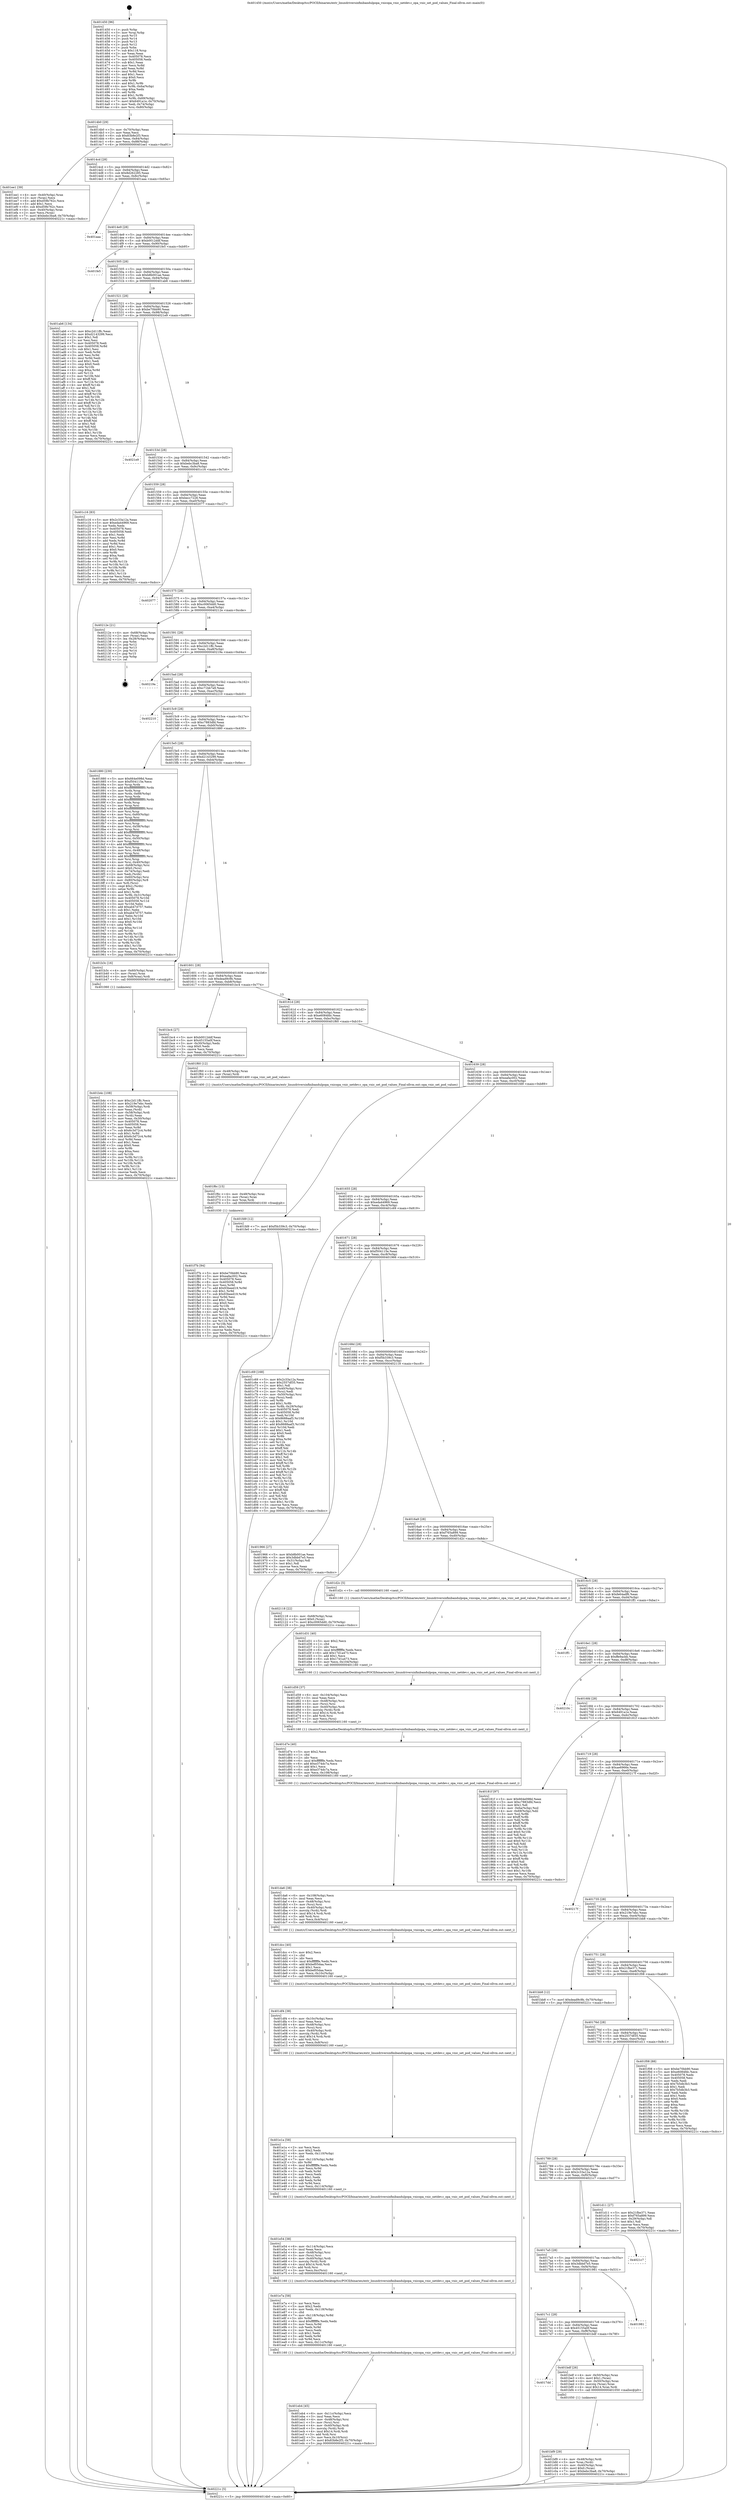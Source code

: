 digraph "0x401450" {
  label = "0x401450 (/mnt/c/Users/mathe/Desktop/tcc/POCII/binaries/extr_linuxdriversinfinibandulpopa_vnicopa_vnic_netdev.c_opa_vnic_set_pod_values_Final-ollvm.out::main(0))"
  labelloc = "t"
  node[shape=record]

  Entry [label="",width=0.3,height=0.3,shape=circle,fillcolor=black,style=filled]
  "0x4014b0" [label="{
     0x4014b0 [29]\l
     | [instrs]\l
     &nbsp;&nbsp;0x4014b0 \<+3\>: mov -0x70(%rbp),%eax\l
     &nbsp;&nbsp;0x4014b3 \<+2\>: mov %eax,%ecx\l
     &nbsp;&nbsp;0x4014b5 \<+6\>: sub $0x83b8e2f3,%ecx\l
     &nbsp;&nbsp;0x4014bb \<+6\>: mov %eax,-0x84(%rbp)\l
     &nbsp;&nbsp;0x4014c1 \<+6\>: mov %ecx,-0x88(%rbp)\l
     &nbsp;&nbsp;0x4014c7 \<+6\>: je 0000000000401ee1 \<main+0xa91\>\l
  }"]
  "0x401ee1" [label="{
     0x401ee1 [39]\l
     | [instrs]\l
     &nbsp;&nbsp;0x401ee1 \<+4\>: mov -0x40(%rbp),%rax\l
     &nbsp;&nbsp;0x401ee5 \<+2\>: mov (%rax),%ecx\l
     &nbsp;&nbsp;0x401ee7 \<+6\>: add $0xd59b762c,%ecx\l
     &nbsp;&nbsp;0x401eed \<+3\>: add $0x1,%ecx\l
     &nbsp;&nbsp;0x401ef0 \<+6\>: sub $0xd59b762c,%ecx\l
     &nbsp;&nbsp;0x401ef6 \<+4\>: mov -0x40(%rbp),%rax\l
     &nbsp;&nbsp;0x401efa \<+2\>: mov %ecx,(%rax)\l
     &nbsp;&nbsp;0x401efc \<+7\>: movl $0xbebc3ba8,-0x70(%rbp)\l
     &nbsp;&nbsp;0x401f03 \<+5\>: jmp 000000000040221c \<main+0xdcc\>\l
  }"]
  "0x4014cd" [label="{
     0x4014cd [28]\l
     | [instrs]\l
     &nbsp;&nbsp;0x4014cd \<+5\>: jmp 00000000004014d2 \<main+0x82\>\l
     &nbsp;&nbsp;0x4014d2 \<+6\>: mov -0x84(%rbp),%eax\l
     &nbsp;&nbsp;0x4014d8 \<+5\>: sub $0x8d262285,%eax\l
     &nbsp;&nbsp;0x4014dd \<+6\>: mov %eax,-0x8c(%rbp)\l
     &nbsp;&nbsp;0x4014e3 \<+6\>: je 0000000000401aaa \<main+0x65a\>\l
  }"]
  Exit [label="",width=0.3,height=0.3,shape=circle,fillcolor=black,style=filled,peripheries=2]
  "0x401aaa" [label="{
     0x401aaa\l
  }", style=dashed]
  "0x4014e9" [label="{
     0x4014e9 [28]\l
     | [instrs]\l
     &nbsp;&nbsp;0x4014e9 \<+5\>: jmp 00000000004014ee \<main+0x9e\>\l
     &nbsp;&nbsp;0x4014ee \<+6\>: mov -0x84(%rbp),%eax\l
     &nbsp;&nbsp;0x4014f4 \<+5\>: sub $0xb0012ddf,%eax\l
     &nbsp;&nbsp;0x4014f9 \<+6\>: mov %eax,-0x90(%rbp)\l
     &nbsp;&nbsp;0x4014ff \<+6\>: je 0000000000401fe5 \<main+0xb95\>\l
  }"]
  "0x401f7b" [label="{
     0x401f7b [94]\l
     | [instrs]\l
     &nbsp;&nbsp;0x401f7b \<+5\>: mov $0xbe70bb90,%ecx\l
     &nbsp;&nbsp;0x401f80 \<+5\>: mov $0xeafac002,%edx\l
     &nbsp;&nbsp;0x401f85 \<+7\>: mov 0x405078,%esi\l
     &nbsp;&nbsp;0x401f8c \<+8\>: mov 0x405058,%r8d\l
     &nbsp;&nbsp;0x401f94 \<+3\>: mov %esi,%r9d\l
     &nbsp;&nbsp;0x401f97 \<+7\>: add $0x93beed19,%r9d\l
     &nbsp;&nbsp;0x401f9e \<+4\>: sub $0x1,%r9d\l
     &nbsp;&nbsp;0x401fa2 \<+7\>: sub $0x93beed19,%r9d\l
     &nbsp;&nbsp;0x401fa9 \<+4\>: imul %r9d,%esi\l
     &nbsp;&nbsp;0x401fad \<+3\>: and $0x1,%esi\l
     &nbsp;&nbsp;0x401fb0 \<+3\>: cmp $0x0,%esi\l
     &nbsp;&nbsp;0x401fb3 \<+4\>: sete %r10b\l
     &nbsp;&nbsp;0x401fb7 \<+4\>: cmp $0xa,%r8d\l
     &nbsp;&nbsp;0x401fbb \<+4\>: setl %r11b\l
     &nbsp;&nbsp;0x401fbf \<+3\>: mov %r10b,%bl\l
     &nbsp;&nbsp;0x401fc2 \<+3\>: and %r11b,%bl\l
     &nbsp;&nbsp;0x401fc5 \<+3\>: xor %r11b,%r10b\l
     &nbsp;&nbsp;0x401fc8 \<+3\>: or %r10b,%bl\l
     &nbsp;&nbsp;0x401fcb \<+3\>: test $0x1,%bl\l
     &nbsp;&nbsp;0x401fce \<+3\>: cmovne %edx,%ecx\l
     &nbsp;&nbsp;0x401fd1 \<+3\>: mov %ecx,-0x70(%rbp)\l
     &nbsp;&nbsp;0x401fd4 \<+5\>: jmp 000000000040221c \<main+0xdcc\>\l
  }"]
  "0x401fe5" [label="{
     0x401fe5\l
  }", style=dashed]
  "0x401505" [label="{
     0x401505 [28]\l
     | [instrs]\l
     &nbsp;&nbsp;0x401505 \<+5\>: jmp 000000000040150a \<main+0xba\>\l
     &nbsp;&nbsp;0x40150a \<+6\>: mov -0x84(%rbp),%eax\l
     &nbsp;&nbsp;0x401510 \<+5\>: sub $0xb8b001ae,%eax\l
     &nbsp;&nbsp;0x401515 \<+6\>: mov %eax,-0x94(%rbp)\l
     &nbsp;&nbsp;0x40151b \<+6\>: je 0000000000401ab6 \<main+0x666\>\l
  }"]
  "0x401f6c" [label="{
     0x401f6c [15]\l
     | [instrs]\l
     &nbsp;&nbsp;0x401f6c \<+4\>: mov -0x48(%rbp),%rax\l
     &nbsp;&nbsp;0x401f70 \<+3\>: mov (%rax),%rax\l
     &nbsp;&nbsp;0x401f73 \<+3\>: mov %rax,%rdi\l
     &nbsp;&nbsp;0x401f76 \<+5\>: call 0000000000401030 \<free@plt\>\l
     | [calls]\l
     &nbsp;&nbsp;0x401030 \{1\} (unknown)\l
  }"]
  "0x401ab6" [label="{
     0x401ab6 [134]\l
     | [instrs]\l
     &nbsp;&nbsp;0x401ab6 \<+5\>: mov $0xc2d11ffc,%eax\l
     &nbsp;&nbsp;0x401abb \<+5\>: mov $0xd2143299,%ecx\l
     &nbsp;&nbsp;0x401ac0 \<+2\>: mov $0x1,%dl\l
     &nbsp;&nbsp;0x401ac2 \<+2\>: xor %esi,%esi\l
     &nbsp;&nbsp;0x401ac4 \<+7\>: mov 0x405078,%edi\l
     &nbsp;&nbsp;0x401acb \<+8\>: mov 0x405058,%r8d\l
     &nbsp;&nbsp;0x401ad3 \<+3\>: sub $0x1,%esi\l
     &nbsp;&nbsp;0x401ad6 \<+3\>: mov %edi,%r9d\l
     &nbsp;&nbsp;0x401ad9 \<+3\>: add %esi,%r9d\l
     &nbsp;&nbsp;0x401adc \<+4\>: imul %r9d,%edi\l
     &nbsp;&nbsp;0x401ae0 \<+3\>: and $0x1,%edi\l
     &nbsp;&nbsp;0x401ae3 \<+3\>: cmp $0x0,%edi\l
     &nbsp;&nbsp;0x401ae6 \<+4\>: sete %r10b\l
     &nbsp;&nbsp;0x401aea \<+4\>: cmp $0xa,%r8d\l
     &nbsp;&nbsp;0x401aee \<+4\>: setl %r11b\l
     &nbsp;&nbsp;0x401af2 \<+3\>: mov %r10b,%bl\l
     &nbsp;&nbsp;0x401af5 \<+3\>: xor $0xff,%bl\l
     &nbsp;&nbsp;0x401af8 \<+3\>: mov %r11b,%r14b\l
     &nbsp;&nbsp;0x401afb \<+4\>: xor $0xff,%r14b\l
     &nbsp;&nbsp;0x401aff \<+3\>: xor $0x1,%dl\l
     &nbsp;&nbsp;0x401b02 \<+3\>: mov %bl,%r15b\l
     &nbsp;&nbsp;0x401b05 \<+4\>: and $0xff,%r15b\l
     &nbsp;&nbsp;0x401b09 \<+3\>: and %dl,%r10b\l
     &nbsp;&nbsp;0x401b0c \<+3\>: mov %r14b,%r12b\l
     &nbsp;&nbsp;0x401b0f \<+4\>: and $0xff,%r12b\l
     &nbsp;&nbsp;0x401b13 \<+3\>: and %dl,%r11b\l
     &nbsp;&nbsp;0x401b16 \<+3\>: or %r10b,%r15b\l
     &nbsp;&nbsp;0x401b19 \<+3\>: or %r11b,%r12b\l
     &nbsp;&nbsp;0x401b1c \<+3\>: xor %r12b,%r15b\l
     &nbsp;&nbsp;0x401b1f \<+3\>: or %r14b,%bl\l
     &nbsp;&nbsp;0x401b22 \<+3\>: xor $0xff,%bl\l
     &nbsp;&nbsp;0x401b25 \<+3\>: or $0x1,%dl\l
     &nbsp;&nbsp;0x401b28 \<+2\>: and %dl,%bl\l
     &nbsp;&nbsp;0x401b2a \<+3\>: or %bl,%r15b\l
     &nbsp;&nbsp;0x401b2d \<+4\>: test $0x1,%r15b\l
     &nbsp;&nbsp;0x401b31 \<+3\>: cmovne %ecx,%eax\l
     &nbsp;&nbsp;0x401b34 \<+3\>: mov %eax,-0x70(%rbp)\l
     &nbsp;&nbsp;0x401b37 \<+5\>: jmp 000000000040221c \<main+0xdcc\>\l
  }"]
  "0x401521" [label="{
     0x401521 [28]\l
     | [instrs]\l
     &nbsp;&nbsp;0x401521 \<+5\>: jmp 0000000000401526 \<main+0xd6\>\l
     &nbsp;&nbsp;0x401526 \<+6\>: mov -0x84(%rbp),%eax\l
     &nbsp;&nbsp;0x40152c \<+5\>: sub $0xbe70bb90,%eax\l
     &nbsp;&nbsp;0x401531 \<+6\>: mov %eax,-0x98(%rbp)\l
     &nbsp;&nbsp;0x401537 \<+6\>: je 00000000004021e9 \<main+0xd99\>\l
  }"]
  "0x401eb4" [label="{
     0x401eb4 [45]\l
     | [instrs]\l
     &nbsp;&nbsp;0x401eb4 \<+6\>: mov -0x11c(%rbp),%ecx\l
     &nbsp;&nbsp;0x401eba \<+3\>: imul %eax,%ecx\l
     &nbsp;&nbsp;0x401ebd \<+4\>: mov -0x48(%rbp),%rsi\l
     &nbsp;&nbsp;0x401ec1 \<+3\>: mov (%rsi),%rsi\l
     &nbsp;&nbsp;0x401ec4 \<+4\>: mov -0x40(%rbp),%rdi\l
     &nbsp;&nbsp;0x401ec8 \<+3\>: movslq (%rdi),%rdi\l
     &nbsp;&nbsp;0x401ecb \<+4\>: imul $0x14,%rdi,%rdi\l
     &nbsp;&nbsp;0x401ecf \<+3\>: add %rdi,%rsi\l
     &nbsp;&nbsp;0x401ed2 \<+3\>: mov %ecx,0x10(%rsi)\l
     &nbsp;&nbsp;0x401ed5 \<+7\>: movl $0x83b8e2f3,-0x70(%rbp)\l
     &nbsp;&nbsp;0x401edc \<+5\>: jmp 000000000040221c \<main+0xdcc\>\l
  }"]
  "0x4021e9" [label="{
     0x4021e9\l
  }", style=dashed]
  "0x40153d" [label="{
     0x40153d [28]\l
     | [instrs]\l
     &nbsp;&nbsp;0x40153d \<+5\>: jmp 0000000000401542 \<main+0xf2\>\l
     &nbsp;&nbsp;0x401542 \<+6\>: mov -0x84(%rbp),%eax\l
     &nbsp;&nbsp;0x401548 \<+5\>: sub $0xbebc3ba8,%eax\l
     &nbsp;&nbsp;0x40154d \<+6\>: mov %eax,-0x9c(%rbp)\l
     &nbsp;&nbsp;0x401553 \<+6\>: je 0000000000401c16 \<main+0x7c6\>\l
  }"]
  "0x401e7a" [label="{
     0x401e7a [58]\l
     | [instrs]\l
     &nbsp;&nbsp;0x401e7a \<+2\>: xor %ecx,%ecx\l
     &nbsp;&nbsp;0x401e7c \<+5\>: mov $0x2,%edx\l
     &nbsp;&nbsp;0x401e81 \<+6\>: mov %edx,-0x118(%rbp)\l
     &nbsp;&nbsp;0x401e87 \<+1\>: cltd\l
     &nbsp;&nbsp;0x401e88 \<+7\>: mov -0x118(%rbp),%r8d\l
     &nbsp;&nbsp;0x401e8f \<+3\>: idiv %r8d\l
     &nbsp;&nbsp;0x401e92 \<+6\>: imul $0xfffffffe,%edx,%edx\l
     &nbsp;&nbsp;0x401e98 \<+3\>: mov %ecx,%r9d\l
     &nbsp;&nbsp;0x401e9b \<+3\>: sub %edx,%r9d\l
     &nbsp;&nbsp;0x401e9e \<+2\>: mov %ecx,%edx\l
     &nbsp;&nbsp;0x401ea0 \<+3\>: sub $0x1,%edx\l
     &nbsp;&nbsp;0x401ea3 \<+3\>: add %edx,%r9d\l
     &nbsp;&nbsp;0x401ea6 \<+3\>: sub %r9d,%ecx\l
     &nbsp;&nbsp;0x401ea9 \<+6\>: mov %ecx,-0x11c(%rbp)\l
     &nbsp;&nbsp;0x401eaf \<+5\>: call 0000000000401160 \<next_i\>\l
     | [calls]\l
     &nbsp;&nbsp;0x401160 \{1\} (/mnt/c/Users/mathe/Desktop/tcc/POCII/binaries/extr_linuxdriversinfinibandulpopa_vnicopa_vnic_netdev.c_opa_vnic_set_pod_values_Final-ollvm.out::next_i)\l
  }"]
  "0x401c16" [label="{
     0x401c16 [83]\l
     | [instrs]\l
     &nbsp;&nbsp;0x401c16 \<+5\>: mov $0x2c33a12a,%eax\l
     &nbsp;&nbsp;0x401c1b \<+5\>: mov $0xeda44969,%ecx\l
     &nbsp;&nbsp;0x401c20 \<+2\>: xor %edx,%edx\l
     &nbsp;&nbsp;0x401c22 \<+7\>: mov 0x405078,%esi\l
     &nbsp;&nbsp;0x401c29 \<+7\>: mov 0x405058,%edi\l
     &nbsp;&nbsp;0x401c30 \<+3\>: sub $0x1,%edx\l
     &nbsp;&nbsp;0x401c33 \<+3\>: mov %esi,%r8d\l
     &nbsp;&nbsp;0x401c36 \<+3\>: add %edx,%r8d\l
     &nbsp;&nbsp;0x401c39 \<+4\>: imul %r8d,%esi\l
     &nbsp;&nbsp;0x401c3d \<+3\>: and $0x1,%esi\l
     &nbsp;&nbsp;0x401c40 \<+3\>: cmp $0x0,%esi\l
     &nbsp;&nbsp;0x401c43 \<+4\>: sete %r9b\l
     &nbsp;&nbsp;0x401c47 \<+3\>: cmp $0xa,%edi\l
     &nbsp;&nbsp;0x401c4a \<+4\>: setl %r10b\l
     &nbsp;&nbsp;0x401c4e \<+3\>: mov %r9b,%r11b\l
     &nbsp;&nbsp;0x401c51 \<+3\>: and %r10b,%r11b\l
     &nbsp;&nbsp;0x401c54 \<+3\>: xor %r10b,%r9b\l
     &nbsp;&nbsp;0x401c57 \<+3\>: or %r9b,%r11b\l
     &nbsp;&nbsp;0x401c5a \<+4\>: test $0x1,%r11b\l
     &nbsp;&nbsp;0x401c5e \<+3\>: cmovne %ecx,%eax\l
     &nbsp;&nbsp;0x401c61 \<+3\>: mov %eax,-0x70(%rbp)\l
     &nbsp;&nbsp;0x401c64 \<+5\>: jmp 000000000040221c \<main+0xdcc\>\l
  }"]
  "0x401559" [label="{
     0x401559 [28]\l
     | [instrs]\l
     &nbsp;&nbsp;0x401559 \<+5\>: jmp 000000000040155e \<main+0x10e\>\l
     &nbsp;&nbsp;0x40155e \<+6\>: mov -0x84(%rbp),%eax\l
     &nbsp;&nbsp;0x401564 \<+5\>: sub $0xbecc7228,%eax\l
     &nbsp;&nbsp;0x401569 \<+6\>: mov %eax,-0xa0(%rbp)\l
     &nbsp;&nbsp;0x40156f \<+6\>: je 0000000000402077 \<main+0xc27\>\l
  }"]
  "0x401e54" [label="{
     0x401e54 [38]\l
     | [instrs]\l
     &nbsp;&nbsp;0x401e54 \<+6\>: mov -0x114(%rbp),%ecx\l
     &nbsp;&nbsp;0x401e5a \<+3\>: imul %eax,%ecx\l
     &nbsp;&nbsp;0x401e5d \<+4\>: mov -0x48(%rbp),%rsi\l
     &nbsp;&nbsp;0x401e61 \<+3\>: mov (%rsi),%rsi\l
     &nbsp;&nbsp;0x401e64 \<+4\>: mov -0x40(%rbp),%rdi\l
     &nbsp;&nbsp;0x401e68 \<+3\>: movslq (%rdi),%rdi\l
     &nbsp;&nbsp;0x401e6b \<+4\>: imul $0x14,%rdi,%rdi\l
     &nbsp;&nbsp;0x401e6f \<+3\>: add %rdi,%rsi\l
     &nbsp;&nbsp;0x401e72 \<+3\>: mov %ecx,0xc(%rsi)\l
     &nbsp;&nbsp;0x401e75 \<+5\>: call 0000000000401160 \<next_i\>\l
     | [calls]\l
     &nbsp;&nbsp;0x401160 \{1\} (/mnt/c/Users/mathe/Desktop/tcc/POCII/binaries/extr_linuxdriversinfinibandulpopa_vnicopa_vnic_netdev.c_opa_vnic_set_pod_values_Final-ollvm.out::next_i)\l
  }"]
  "0x402077" [label="{
     0x402077\l
  }", style=dashed]
  "0x401575" [label="{
     0x401575 [28]\l
     | [instrs]\l
     &nbsp;&nbsp;0x401575 \<+5\>: jmp 000000000040157a \<main+0x12a\>\l
     &nbsp;&nbsp;0x40157a \<+6\>: mov -0x84(%rbp),%eax\l
     &nbsp;&nbsp;0x401580 \<+5\>: sub $0xc0065dd0,%eax\l
     &nbsp;&nbsp;0x401585 \<+6\>: mov %eax,-0xa4(%rbp)\l
     &nbsp;&nbsp;0x40158b \<+6\>: je 000000000040212e \<main+0xcde\>\l
  }"]
  "0x401e1a" [label="{
     0x401e1a [58]\l
     | [instrs]\l
     &nbsp;&nbsp;0x401e1a \<+2\>: xor %ecx,%ecx\l
     &nbsp;&nbsp;0x401e1c \<+5\>: mov $0x2,%edx\l
     &nbsp;&nbsp;0x401e21 \<+6\>: mov %edx,-0x110(%rbp)\l
     &nbsp;&nbsp;0x401e27 \<+1\>: cltd\l
     &nbsp;&nbsp;0x401e28 \<+7\>: mov -0x110(%rbp),%r8d\l
     &nbsp;&nbsp;0x401e2f \<+3\>: idiv %r8d\l
     &nbsp;&nbsp;0x401e32 \<+6\>: imul $0xfffffffe,%edx,%edx\l
     &nbsp;&nbsp;0x401e38 \<+3\>: mov %ecx,%r9d\l
     &nbsp;&nbsp;0x401e3b \<+3\>: sub %edx,%r9d\l
     &nbsp;&nbsp;0x401e3e \<+2\>: mov %ecx,%edx\l
     &nbsp;&nbsp;0x401e40 \<+3\>: sub $0x1,%edx\l
     &nbsp;&nbsp;0x401e43 \<+3\>: add %edx,%r9d\l
     &nbsp;&nbsp;0x401e46 \<+3\>: sub %r9d,%ecx\l
     &nbsp;&nbsp;0x401e49 \<+6\>: mov %ecx,-0x114(%rbp)\l
     &nbsp;&nbsp;0x401e4f \<+5\>: call 0000000000401160 \<next_i\>\l
     | [calls]\l
     &nbsp;&nbsp;0x401160 \{1\} (/mnt/c/Users/mathe/Desktop/tcc/POCII/binaries/extr_linuxdriversinfinibandulpopa_vnicopa_vnic_netdev.c_opa_vnic_set_pod_values_Final-ollvm.out::next_i)\l
  }"]
  "0x40212e" [label="{
     0x40212e [21]\l
     | [instrs]\l
     &nbsp;&nbsp;0x40212e \<+4\>: mov -0x68(%rbp),%rax\l
     &nbsp;&nbsp;0x402132 \<+2\>: mov (%rax),%eax\l
     &nbsp;&nbsp;0x402134 \<+4\>: lea -0x28(%rbp),%rsp\l
     &nbsp;&nbsp;0x402138 \<+1\>: pop %rbx\l
     &nbsp;&nbsp;0x402139 \<+2\>: pop %r12\l
     &nbsp;&nbsp;0x40213b \<+2\>: pop %r13\l
     &nbsp;&nbsp;0x40213d \<+2\>: pop %r14\l
     &nbsp;&nbsp;0x40213f \<+2\>: pop %r15\l
     &nbsp;&nbsp;0x402141 \<+1\>: pop %rbp\l
     &nbsp;&nbsp;0x402142 \<+1\>: ret\l
  }"]
  "0x401591" [label="{
     0x401591 [28]\l
     | [instrs]\l
     &nbsp;&nbsp;0x401591 \<+5\>: jmp 0000000000401596 \<main+0x146\>\l
     &nbsp;&nbsp;0x401596 \<+6\>: mov -0x84(%rbp),%eax\l
     &nbsp;&nbsp;0x40159c \<+5\>: sub $0xc2d11ffc,%eax\l
     &nbsp;&nbsp;0x4015a1 \<+6\>: mov %eax,-0xa8(%rbp)\l
     &nbsp;&nbsp;0x4015a7 \<+6\>: je 000000000040219a \<main+0xd4a\>\l
  }"]
  "0x401df4" [label="{
     0x401df4 [38]\l
     | [instrs]\l
     &nbsp;&nbsp;0x401df4 \<+6\>: mov -0x10c(%rbp),%ecx\l
     &nbsp;&nbsp;0x401dfa \<+3\>: imul %eax,%ecx\l
     &nbsp;&nbsp;0x401dfd \<+4\>: mov -0x48(%rbp),%rsi\l
     &nbsp;&nbsp;0x401e01 \<+3\>: mov (%rsi),%rsi\l
     &nbsp;&nbsp;0x401e04 \<+4\>: mov -0x40(%rbp),%rdi\l
     &nbsp;&nbsp;0x401e08 \<+3\>: movslq (%rdi),%rdi\l
     &nbsp;&nbsp;0x401e0b \<+4\>: imul $0x14,%rdi,%rdi\l
     &nbsp;&nbsp;0x401e0f \<+3\>: add %rdi,%rsi\l
     &nbsp;&nbsp;0x401e12 \<+3\>: mov %ecx,0x8(%rsi)\l
     &nbsp;&nbsp;0x401e15 \<+5\>: call 0000000000401160 \<next_i\>\l
     | [calls]\l
     &nbsp;&nbsp;0x401160 \{1\} (/mnt/c/Users/mathe/Desktop/tcc/POCII/binaries/extr_linuxdriversinfinibandulpopa_vnicopa_vnic_netdev.c_opa_vnic_set_pod_values_Final-ollvm.out::next_i)\l
  }"]
  "0x40219a" [label="{
     0x40219a\l
  }", style=dashed]
  "0x4015ad" [label="{
     0x4015ad [28]\l
     | [instrs]\l
     &nbsp;&nbsp;0x4015ad \<+5\>: jmp 00000000004015b2 \<main+0x162\>\l
     &nbsp;&nbsp;0x4015b2 \<+6\>: mov -0x84(%rbp),%eax\l
     &nbsp;&nbsp;0x4015b8 \<+5\>: sub $0xc71bb7a9,%eax\l
     &nbsp;&nbsp;0x4015bd \<+6\>: mov %eax,-0xac(%rbp)\l
     &nbsp;&nbsp;0x4015c3 \<+6\>: je 0000000000402210 \<main+0xdc0\>\l
  }"]
  "0x401dcc" [label="{
     0x401dcc [40]\l
     | [instrs]\l
     &nbsp;&nbsp;0x401dcc \<+5\>: mov $0x2,%ecx\l
     &nbsp;&nbsp;0x401dd1 \<+1\>: cltd\l
     &nbsp;&nbsp;0x401dd2 \<+2\>: idiv %ecx\l
     &nbsp;&nbsp;0x401dd4 \<+6\>: imul $0xfffffffe,%edx,%ecx\l
     &nbsp;&nbsp;0x401dda \<+6\>: add $0xbef05daa,%ecx\l
     &nbsp;&nbsp;0x401de0 \<+3\>: add $0x1,%ecx\l
     &nbsp;&nbsp;0x401de3 \<+6\>: sub $0xbef05daa,%ecx\l
     &nbsp;&nbsp;0x401de9 \<+6\>: mov %ecx,-0x10c(%rbp)\l
     &nbsp;&nbsp;0x401def \<+5\>: call 0000000000401160 \<next_i\>\l
     | [calls]\l
     &nbsp;&nbsp;0x401160 \{1\} (/mnt/c/Users/mathe/Desktop/tcc/POCII/binaries/extr_linuxdriversinfinibandulpopa_vnicopa_vnic_netdev.c_opa_vnic_set_pod_values_Final-ollvm.out::next_i)\l
  }"]
  "0x402210" [label="{
     0x402210\l
  }", style=dashed]
  "0x4015c9" [label="{
     0x4015c9 [28]\l
     | [instrs]\l
     &nbsp;&nbsp;0x4015c9 \<+5\>: jmp 00000000004015ce \<main+0x17e\>\l
     &nbsp;&nbsp;0x4015ce \<+6\>: mov -0x84(%rbp),%eax\l
     &nbsp;&nbsp;0x4015d4 \<+5\>: sub $0xc7883dfd,%eax\l
     &nbsp;&nbsp;0x4015d9 \<+6\>: mov %eax,-0xb0(%rbp)\l
     &nbsp;&nbsp;0x4015df \<+6\>: je 0000000000401880 \<main+0x430\>\l
  }"]
  "0x401da6" [label="{
     0x401da6 [38]\l
     | [instrs]\l
     &nbsp;&nbsp;0x401da6 \<+6\>: mov -0x108(%rbp),%ecx\l
     &nbsp;&nbsp;0x401dac \<+3\>: imul %eax,%ecx\l
     &nbsp;&nbsp;0x401daf \<+4\>: mov -0x48(%rbp),%rsi\l
     &nbsp;&nbsp;0x401db3 \<+3\>: mov (%rsi),%rsi\l
     &nbsp;&nbsp;0x401db6 \<+4\>: mov -0x40(%rbp),%rdi\l
     &nbsp;&nbsp;0x401dba \<+3\>: movslq (%rdi),%rdi\l
     &nbsp;&nbsp;0x401dbd \<+4\>: imul $0x14,%rdi,%rdi\l
     &nbsp;&nbsp;0x401dc1 \<+3\>: add %rdi,%rsi\l
     &nbsp;&nbsp;0x401dc4 \<+3\>: mov %ecx,0x4(%rsi)\l
     &nbsp;&nbsp;0x401dc7 \<+5\>: call 0000000000401160 \<next_i\>\l
     | [calls]\l
     &nbsp;&nbsp;0x401160 \{1\} (/mnt/c/Users/mathe/Desktop/tcc/POCII/binaries/extr_linuxdriversinfinibandulpopa_vnicopa_vnic_netdev.c_opa_vnic_set_pod_values_Final-ollvm.out::next_i)\l
  }"]
  "0x401880" [label="{
     0x401880 [230]\l
     | [instrs]\l
     &nbsp;&nbsp;0x401880 \<+5\>: mov $0x664e098d,%eax\l
     &nbsp;&nbsp;0x401885 \<+5\>: mov $0xf504115e,%ecx\l
     &nbsp;&nbsp;0x40188a \<+3\>: mov %rsp,%rdx\l
     &nbsp;&nbsp;0x40188d \<+4\>: add $0xfffffffffffffff0,%rdx\l
     &nbsp;&nbsp;0x401891 \<+3\>: mov %rdx,%rsp\l
     &nbsp;&nbsp;0x401894 \<+4\>: mov %rdx,-0x68(%rbp)\l
     &nbsp;&nbsp;0x401898 \<+3\>: mov %rsp,%rdx\l
     &nbsp;&nbsp;0x40189b \<+4\>: add $0xfffffffffffffff0,%rdx\l
     &nbsp;&nbsp;0x40189f \<+3\>: mov %rdx,%rsp\l
     &nbsp;&nbsp;0x4018a2 \<+3\>: mov %rsp,%rsi\l
     &nbsp;&nbsp;0x4018a5 \<+4\>: add $0xfffffffffffffff0,%rsi\l
     &nbsp;&nbsp;0x4018a9 \<+3\>: mov %rsi,%rsp\l
     &nbsp;&nbsp;0x4018ac \<+4\>: mov %rsi,-0x60(%rbp)\l
     &nbsp;&nbsp;0x4018b0 \<+3\>: mov %rsp,%rsi\l
     &nbsp;&nbsp;0x4018b3 \<+4\>: add $0xfffffffffffffff0,%rsi\l
     &nbsp;&nbsp;0x4018b7 \<+3\>: mov %rsi,%rsp\l
     &nbsp;&nbsp;0x4018ba \<+4\>: mov %rsi,-0x58(%rbp)\l
     &nbsp;&nbsp;0x4018be \<+3\>: mov %rsp,%rsi\l
     &nbsp;&nbsp;0x4018c1 \<+4\>: add $0xfffffffffffffff0,%rsi\l
     &nbsp;&nbsp;0x4018c5 \<+3\>: mov %rsi,%rsp\l
     &nbsp;&nbsp;0x4018c8 \<+4\>: mov %rsi,-0x50(%rbp)\l
     &nbsp;&nbsp;0x4018cc \<+3\>: mov %rsp,%rsi\l
     &nbsp;&nbsp;0x4018cf \<+4\>: add $0xfffffffffffffff0,%rsi\l
     &nbsp;&nbsp;0x4018d3 \<+3\>: mov %rsi,%rsp\l
     &nbsp;&nbsp;0x4018d6 \<+4\>: mov %rsi,-0x48(%rbp)\l
     &nbsp;&nbsp;0x4018da \<+3\>: mov %rsp,%rsi\l
     &nbsp;&nbsp;0x4018dd \<+4\>: add $0xfffffffffffffff0,%rsi\l
     &nbsp;&nbsp;0x4018e1 \<+3\>: mov %rsi,%rsp\l
     &nbsp;&nbsp;0x4018e4 \<+4\>: mov %rsi,-0x40(%rbp)\l
     &nbsp;&nbsp;0x4018e8 \<+4\>: mov -0x68(%rbp),%rsi\l
     &nbsp;&nbsp;0x4018ec \<+6\>: movl $0x0,(%rsi)\l
     &nbsp;&nbsp;0x4018f2 \<+3\>: mov -0x74(%rbp),%edi\l
     &nbsp;&nbsp;0x4018f5 \<+2\>: mov %edi,(%rdx)\l
     &nbsp;&nbsp;0x4018f7 \<+4\>: mov -0x60(%rbp),%rsi\l
     &nbsp;&nbsp;0x4018fb \<+4\>: mov -0x80(%rbp),%r8\l
     &nbsp;&nbsp;0x4018ff \<+3\>: mov %r8,(%rsi)\l
     &nbsp;&nbsp;0x401902 \<+3\>: cmpl $0x2,(%rdx)\l
     &nbsp;&nbsp;0x401905 \<+4\>: setne %r9b\l
     &nbsp;&nbsp;0x401909 \<+4\>: and $0x1,%r9b\l
     &nbsp;&nbsp;0x40190d \<+4\>: mov %r9b,-0x31(%rbp)\l
     &nbsp;&nbsp;0x401911 \<+8\>: mov 0x405078,%r10d\l
     &nbsp;&nbsp;0x401919 \<+8\>: mov 0x405058,%r11d\l
     &nbsp;&nbsp;0x401921 \<+3\>: mov %r10d,%ebx\l
     &nbsp;&nbsp;0x401924 \<+6\>: add $0xab47d757,%ebx\l
     &nbsp;&nbsp;0x40192a \<+3\>: sub $0x1,%ebx\l
     &nbsp;&nbsp;0x40192d \<+6\>: sub $0xab47d757,%ebx\l
     &nbsp;&nbsp;0x401933 \<+4\>: imul %ebx,%r10d\l
     &nbsp;&nbsp;0x401937 \<+4\>: and $0x1,%r10d\l
     &nbsp;&nbsp;0x40193b \<+4\>: cmp $0x0,%r10d\l
     &nbsp;&nbsp;0x40193f \<+4\>: sete %r9b\l
     &nbsp;&nbsp;0x401943 \<+4\>: cmp $0xa,%r11d\l
     &nbsp;&nbsp;0x401947 \<+4\>: setl %r14b\l
     &nbsp;&nbsp;0x40194b \<+3\>: mov %r9b,%r15b\l
     &nbsp;&nbsp;0x40194e \<+3\>: and %r14b,%r15b\l
     &nbsp;&nbsp;0x401951 \<+3\>: xor %r14b,%r9b\l
     &nbsp;&nbsp;0x401954 \<+3\>: or %r9b,%r15b\l
     &nbsp;&nbsp;0x401957 \<+4\>: test $0x1,%r15b\l
     &nbsp;&nbsp;0x40195b \<+3\>: cmovne %ecx,%eax\l
     &nbsp;&nbsp;0x40195e \<+3\>: mov %eax,-0x70(%rbp)\l
     &nbsp;&nbsp;0x401961 \<+5\>: jmp 000000000040221c \<main+0xdcc\>\l
  }"]
  "0x4015e5" [label="{
     0x4015e5 [28]\l
     | [instrs]\l
     &nbsp;&nbsp;0x4015e5 \<+5\>: jmp 00000000004015ea \<main+0x19a\>\l
     &nbsp;&nbsp;0x4015ea \<+6\>: mov -0x84(%rbp),%eax\l
     &nbsp;&nbsp;0x4015f0 \<+5\>: sub $0xd2143299,%eax\l
     &nbsp;&nbsp;0x4015f5 \<+6\>: mov %eax,-0xb4(%rbp)\l
     &nbsp;&nbsp;0x4015fb \<+6\>: je 0000000000401b3c \<main+0x6ec\>\l
  }"]
  "0x401d7e" [label="{
     0x401d7e [40]\l
     | [instrs]\l
     &nbsp;&nbsp;0x401d7e \<+5\>: mov $0x2,%ecx\l
     &nbsp;&nbsp;0x401d83 \<+1\>: cltd\l
     &nbsp;&nbsp;0x401d84 \<+2\>: idiv %ecx\l
     &nbsp;&nbsp;0x401d86 \<+6\>: imul $0xfffffffe,%edx,%ecx\l
     &nbsp;&nbsp;0x401d8c \<+6\>: add $0xe374dc7a,%ecx\l
     &nbsp;&nbsp;0x401d92 \<+3\>: add $0x1,%ecx\l
     &nbsp;&nbsp;0x401d95 \<+6\>: sub $0xe374dc7a,%ecx\l
     &nbsp;&nbsp;0x401d9b \<+6\>: mov %ecx,-0x108(%rbp)\l
     &nbsp;&nbsp;0x401da1 \<+5\>: call 0000000000401160 \<next_i\>\l
     | [calls]\l
     &nbsp;&nbsp;0x401160 \{1\} (/mnt/c/Users/mathe/Desktop/tcc/POCII/binaries/extr_linuxdriversinfinibandulpopa_vnicopa_vnic_netdev.c_opa_vnic_set_pod_values_Final-ollvm.out::next_i)\l
  }"]
  "0x401b3c" [label="{
     0x401b3c [16]\l
     | [instrs]\l
     &nbsp;&nbsp;0x401b3c \<+4\>: mov -0x60(%rbp),%rax\l
     &nbsp;&nbsp;0x401b40 \<+3\>: mov (%rax),%rax\l
     &nbsp;&nbsp;0x401b43 \<+4\>: mov 0x8(%rax),%rdi\l
     &nbsp;&nbsp;0x401b47 \<+5\>: call 0000000000401060 \<atoi@plt\>\l
     | [calls]\l
     &nbsp;&nbsp;0x401060 \{1\} (unknown)\l
  }"]
  "0x401601" [label="{
     0x401601 [28]\l
     | [instrs]\l
     &nbsp;&nbsp;0x401601 \<+5\>: jmp 0000000000401606 \<main+0x1b6\>\l
     &nbsp;&nbsp;0x401606 \<+6\>: mov -0x84(%rbp),%eax\l
     &nbsp;&nbsp;0x40160c \<+5\>: sub $0xdead9c9b,%eax\l
     &nbsp;&nbsp;0x401611 \<+6\>: mov %eax,-0xb8(%rbp)\l
     &nbsp;&nbsp;0x401617 \<+6\>: je 0000000000401bc4 \<main+0x774\>\l
  }"]
  "0x401d59" [label="{
     0x401d59 [37]\l
     | [instrs]\l
     &nbsp;&nbsp;0x401d59 \<+6\>: mov -0x104(%rbp),%ecx\l
     &nbsp;&nbsp;0x401d5f \<+3\>: imul %eax,%ecx\l
     &nbsp;&nbsp;0x401d62 \<+4\>: mov -0x48(%rbp),%rsi\l
     &nbsp;&nbsp;0x401d66 \<+3\>: mov (%rsi),%rsi\l
     &nbsp;&nbsp;0x401d69 \<+4\>: mov -0x40(%rbp),%rdi\l
     &nbsp;&nbsp;0x401d6d \<+3\>: movslq (%rdi),%rdi\l
     &nbsp;&nbsp;0x401d70 \<+4\>: imul $0x14,%rdi,%rdi\l
     &nbsp;&nbsp;0x401d74 \<+3\>: add %rdi,%rsi\l
     &nbsp;&nbsp;0x401d77 \<+2\>: mov %ecx,(%rsi)\l
     &nbsp;&nbsp;0x401d79 \<+5\>: call 0000000000401160 \<next_i\>\l
     | [calls]\l
     &nbsp;&nbsp;0x401160 \{1\} (/mnt/c/Users/mathe/Desktop/tcc/POCII/binaries/extr_linuxdriversinfinibandulpopa_vnicopa_vnic_netdev.c_opa_vnic_set_pod_values_Final-ollvm.out::next_i)\l
  }"]
  "0x401bc4" [label="{
     0x401bc4 [27]\l
     | [instrs]\l
     &nbsp;&nbsp;0x401bc4 \<+5\>: mov $0xb0012ddf,%eax\l
     &nbsp;&nbsp;0x401bc9 \<+5\>: mov $0x45155a0f,%ecx\l
     &nbsp;&nbsp;0x401bce \<+3\>: mov -0x30(%rbp),%edx\l
     &nbsp;&nbsp;0x401bd1 \<+3\>: cmp $0x0,%edx\l
     &nbsp;&nbsp;0x401bd4 \<+3\>: cmove %ecx,%eax\l
     &nbsp;&nbsp;0x401bd7 \<+3\>: mov %eax,-0x70(%rbp)\l
     &nbsp;&nbsp;0x401bda \<+5\>: jmp 000000000040221c \<main+0xdcc\>\l
  }"]
  "0x40161d" [label="{
     0x40161d [28]\l
     | [instrs]\l
     &nbsp;&nbsp;0x40161d \<+5\>: jmp 0000000000401622 \<main+0x1d2\>\l
     &nbsp;&nbsp;0x401622 \<+6\>: mov -0x84(%rbp),%eax\l
     &nbsp;&nbsp;0x401628 \<+5\>: sub $0xe6084fdc,%eax\l
     &nbsp;&nbsp;0x40162d \<+6\>: mov %eax,-0xbc(%rbp)\l
     &nbsp;&nbsp;0x401633 \<+6\>: je 0000000000401f60 \<main+0xb10\>\l
  }"]
  "0x401d31" [label="{
     0x401d31 [40]\l
     | [instrs]\l
     &nbsp;&nbsp;0x401d31 \<+5\>: mov $0x2,%ecx\l
     &nbsp;&nbsp;0x401d36 \<+1\>: cltd\l
     &nbsp;&nbsp;0x401d37 \<+2\>: idiv %ecx\l
     &nbsp;&nbsp;0x401d39 \<+6\>: imul $0xfffffffe,%edx,%ecx\l
     &nbsp;&nbsp;0x401d3f \<+6\>: add $0x17d1a473,%ecx\l
     &nbsp;&nbsp;0x401d45 \<+3\>: add $0x1,%ecx\l
     &nbsp;&nbsp;0x401d48 \<+6\>: sub $0x17d1a473,%ecx\l
     &nbsp;&nbsp;0x401d4e \<+6\>: mov %ecx,-0x104(%rbp)\l
     &nbsp;&nbsp;0x401d54 \<+5\>: call 0000000000401160 \<next_i\>\l
     | [calls]\l
     &nbsp;&nbsp;0x401160 \{1\} (/mnt/c/Users/mathe/Desktop/tcc/POCII/binaries/extr_linuxdriversinfinibandulpopa_vnicopa_vnic_netdev.c_opa_vnic_set_pod_values_Final-ollvm.out::next_i)\l
  }"]
  "0x401f60" [label="{
     0x401f60 [12]\l
     | [instrs]\l
     &nbsp;&nbsp;0x401f60 \<+4\>: mov -0x48(%rbp),%rax\l
     &nbsp;&nbsp;0x401f64 \<+3\>: mov (%rax),%rdi\l
     &nbsp;&nbsp;0x401f67 \<+5\>: call 0000000000401400 \<opa_vnic_set_pod_values\>\l
     | [calls]\l
     &nbsp;&nbsp;0x401400 \{1\} (/mnt/c/Users/mathe/Desktop/tcc/POCII/binaries/extr_linuxdriversinfinibandulpopa_vnicopa_vnic_netdev.c_opa_vnic_set_pod_values_Final-ollvm.out::opa_vnic_set_pod_values)\l
  }"]
  "0x401639" [label="{
     0x401639 [28]\l
     | [instrs]\l
     &nbsp;&nbsp;0x401639 \<+5\>: jmp 000000000040163e \<main+0x1ee\>\l
     &nbsp;&nbsp;0x40163e \<+6\>: mov -0x84(%rbp),%eax\l
     &nbsp;&nbsp;0x401644 \<+5\>: sub $0xeafac002,%eax\l
     &nbsp;&nbsp;0x401649 \<+6\>: mov %eax,-0xc0(%rbp)\l
     &nbsp;&nbsp;0x40164f \<+6\>: je 0000000000401fd9 \<main+0xb89\>\l
  }"]
  "0x401bf9" [label="{
     0x401bf9 [29]\l
     | [instrs]\l
     &nbsp;&nbsp;0x401bf9 \<+4\>: mov -0x48(%rbp),%rdi\l
     &nbsp;&nbsp;0x401bfd \<+3\>: mov %rax,(%rdi)\l
     &nbsp;&nbsp;0x401c00 \<+4\>: mov -0x40(%rbp),%rax\l
     &nbsp;&nbsp;0x401c04 \<+6\>: movl $0x0,(%rax)\l
     &nbsp;&nbsp;0x401c0a \<+7\>: movl $0xbebc3ba8,-0x70(%rbp)\l
     &nbsp;&nbsp;0x401c11 \<+5\>: jmp 000000000040221c \<main+0xdcc\>\l
  }"]
  "0x401fd9" [label="{
     0x401fd9 [12]\l
     | [instrs]\l
     &nbsp;&nbsp;0x401fd9 \<+7\>: movl $0xf5b339c3,-0x70(%rbp)\l
     &nbsp;&nbsp;0x401fe0 \<+5\>: jmp 000000000040221c \<main+0xdcc\>\l
  }"]
  "0x401655" [label="{
     0x401655 [28]\l
     | [instrs]\l
     &nbsp;&nbsp;0x401655 \<+5\>: jmp 000000000040165a \<main+0x20a\>\l
     &nbsp;&nbsp;0x40165a \<+6\>: mov -0x84(%rbp),%eax\l
     &nbsp;&nbsp;0x401660 \<+5\>: sub $0xeda44969,%eax\l
     &nbsp;&nbsp;0x401665 \<+6\>: mov %eax,-0xc4(%rbp)\l
     &nbsp;&nbsp;0x40166b \<+6\>: je 0000000000401c69 \<main+0x819\>\l
  }"]
  "0x4017dd" [label="{
     0x4017dd\l
  }", style=dashed]
  "0x401c69" [label="{
     0x401c69 [168]\l
     | [instrs]\l
     &nbsp;&nbsp;0x401c69 \<+5\>: mov $0x2c33a12a,%eax\l
     &nbsp;&nbsp;0x401c6e \<+5\>: mov $0x2557df35,%ecx\l
     &nbsp;&nbsp;0x401c73 \<+2\>: mov $0x1,%dl\l
     &nbsp;&nbsp;0x401c75 \<+4\>: mov -0x40(%rbp),%rsi\l
     &nbsp;&nbsp;0x401c79 \<+2\>: mov (%rsi),%edi\l
     &nbsp;&nbsp;0x401c7b \<+4\>: mov -0x50(%rbp),%rsi\l
     &nbsp;&nbsp;0x401c7f \<+2\>: cmp (%rsi),%edi\l
     &nbsp;&nbsp;0x401c81 \<+4\>: setl %r8b\l
     &nbsp;&nbsp;0x401c85 \<+4\>: and $0x1,%r8b\l
     &nbsp;&nbsp;0x401c89 \<+4\>: mov %r8b,-0x29(%rbp)\l
     &nbsp;&nbsp;0x401c8d \<+7\>: mov 0x405078,%edi\l
     &nbsp;&nbsp;0x401c94 \<+8\>: mov 0x405058,%r9d\l
     &nbsp;&nbsp;0x401c9c \<+3\>: mov %edi,%r10d\l
     &nbsp;&nbsp;0x401c9f \<+7\>: sub $0x8688aaf3,%r10d\l
     &nbsp;&nbsp;0x401ca6 \<+4\>: sub $0x1,%r10d\l
     &nbsp;&nbsp;0x401caa \<+7\>: add $0x8688aaf3,%r10d\l
     &nbsp;&nbsp;0x401cb1 \<+4\>: imul %r10d,%edi\l
     &nbsp;&nbsp;0x401cb5 \<+3\>: and $0x1,%edi\l
     &nbsp;&nbsp;0x401cb8 \<+3\>: cmp $0x0,%edi\l
     &nbsp;&nbsp;0x401cbb \<+4\>: sete %r8b\l
     &nbsp;&nbsp;0x401cbf \<+4\>: cmp $0xa,%r9d\l
     &nbsp;&nbsp;0x401cc3 \<+4\>: setl %r11b\l
     &nbsp;&nbsp;0x401cc7 \<+3\>: mov %r8b,%bl\l
     &nbsp;&nbsp;0x401cca \<+3\>: xor $0xff,%bl\l
     &nbsp;&nbsp;0x401ccd \<+3\>: mov %r11b,%r14b\l
     &nbsp;&nbsp;0x401cd0 \<+4\>: xor $0xff,%r14b\l
     &nbsp;&nbsp;0x401cd4 \<+3\>: xor $0x1,%dl\l
     &nbsp;&nbsp;0x401cd7 \<+3\>: mov %bl,%r15b\l
     &nbsp;&nbsp;0x401cda \<+4\>: and $0xff,%r15b\l
     &nbsp;&nbsp;0x401cde \<+3\>: and %dl,%r8b\l
     &nbsp;&nbsp;0x401ce1 \<+3\>: mov %r14b,%r12b\l
     &nbsp;&nbsp;0x401ce4 \<+4\>: and $0xff,%r12b\l
     &nbsp;&nbsp;0x401ce8 \<+3\>: and %dl,%r11b\l
     &nbsp;&nbsp;0x401ceb \<+3\>: or %r8b,%r15b\l
     &nbsp;&nbsp;0x401cee \<+3\>: or %r11b,%r12b\l
     &nbsp;&nbsp;0x401cf1 \<+3\>: xor %r12b,%r15b\l
     &nbsp;&nbsp;0x401cf4 \<+3\>: or %r14b,%bl\l
     &nbsp;&nbsp;0x401cf7 \<+3\>: xor $0xff,%bl\l
     &nbsp;&nbsp;0x401cfa \<+3\>: or $0x1,%dl\l
     &nbsp;&nbsp;0x401cfd \<+2\>: and %dl,%bl\l
     &nbsp;&nbsp;0x401cff \<+3\>: or %bl,%r15b\l
     &nbsp;&nbsp;0x401d02 \<+4\>: test $0x1,%r15b\l
     &nbsp;&nbsp;0x401d06 \<+3\>: cmovne %ecx,%eax\l
     &nbsp;&nbsp;0x401d09 \<+3\>: mov %eax,-0x70(%rbp)\l
     &nbsp;&nbsp;0x401d0c \<+5\>: jmp 000000000040221c \<main+0xdcc\>\l
  }"]
  "0x401671" [label="{
     0x401671 [28]\l
     | [instrs]\l
     &nbsp;&nbsp;0x401671 \<+5\>: jmp 0000000000401676 \<main+0x226\>\l
     &nbsp;&nbsp;0x401676 \<+6\>: mov -0x84(%rbp),%eax\l
     &nbsp;&nbsp;0x40167c \<+5\>: sub $0xf504115e,%eax\l
     &nbsp;&nbsp;0x401681 \<+6\>: mov %eax,-0xc8(%rbp)\l
     &nbsp;&nbsp;0x401687 \<+6\>: je 0000000000401966 \<main+0x516\>\l
  }"]
  "0x401bdf" [label="{
     0x401bdf [26]\l
     | [instrs]\l
     &nbsp;&nbsp;0x401bdf \<+4\>: mov -0x50(%rbp),%rax\l
     &nbsp;&nbsp;0x401be3 \<+6\>: movl $0x1,(%rax)\l
     &nbsp;&nbsp;0x401be9 \<+4\>: mov -0x50(%rbp),%rax\l
     &nbsp;&nbsp;0x401bed \<+3\>: movslq (%rax),%rax\l
     &nbsp;&nbsp;0x401bf0 \<+4\>: imul $0x14,%rax,%rdi\l
     &nbsp;&nbsp;0x401bf4 \<+5\>: call 0000000000401050 \<malloc@plt\>\l
     | [calls]\l
     &nbsp;&nbsp;0x401050 \{1\} (unknown)\l
  }"]
  "0x401966" [label="{
     0x401966 [27]\l
     | [instrs]\l
     &nbsp;&nbsp;0x401966 \<+5\>: mov $0xb8b001ae,%eax\l
     &nbsp;&nbsp;0x40196b \<+5\>: mov $0x3dbbd7e5,%ecx\l
     &nbsp;&nbsp;0x401970 \<+3\>: mov -0x31(%rbp),%dl\l
     &nbsp;&nbsp;0x401973 \<+3\>: test $0x1,%dl\l
     &nbsp;&nbsp;0x401976 \<+3\>: cmovne %ecx,%eax\l
     &nbsp;&nbsp;0x401979 \<+3\>: mov %eax,-0x70(%rbp)\l
     &nbsp;&nbsp;0x40197c \<+5\>: jmp 000000000040221c \<main+0xdcc\>\l
  }"]
  "0x40168d" [label="{
     0x40168d [28]\l
     | [instrs]\l
     &nbsp;&nbsp;0x40168d \<+5\>: jmp 0000000000401692 \<main+0x242\>\l
     &nbsp;&nbsp;0x401692 \<+6\>: mov -0x84(%rbp),%eax\l
     &nbsp;&nbsp;0x401698 \<+5\>: sub $0xf5b339c3,%eax\l
     &nbsp;&nbsp;0x40169d \<+6\>: mov %eax,-0xcc(%rbp)\l
     &nbsp;&nbsp;0x4016a3 \<+6\>: je 0000000000402118 \<main+0xcc8\>\l
  }"]
  "0x4017c1" [label="{
     0x4017c1 [28]\l
     | [instrs]\l
     &nbsp;&nbsp;0x4017c1 \<+5\>: jmp 00000000004017c6 \<main+0x376\>\l
     &nbsp;&nbsp;0x4017c6 \<+6\>: mov -0x84(%rbp),%eax\l
     &nbsp;&nbsp;0x4017cc \<+5\>: sub $0x45155a0f,%eax\l
     &nbsp;&nbsp;0x4017d1 \<+6\>: mov %eax,-0xf8(%rbp)\l
     &nbsp;&nbsp;0x4017d7 \<+6\>: je 0000000000401bdf \<main+0x78f\>\l
  }"]
  "0x402118" [label="{
     0x402118 [22]\l
     | [instrs]\l
     &nbsp;&nbsp;0x402118 \<+4\>: mov -0x68(%rbp),%rax\l
     &nbsp;&nbsp;0x40211c \<+6\>: movl $0x0,(%rax)\l
     &nbsp;&nbsp;0x402122 \<+7\>: movl $0xc0065dd0,-0x70(%rbp)\l
     &nbsp;&nbsp;0x402129 \<+5\>: jmp 000000000040221c \<main+0xdcc\>\l
  }"]
  "0x4016a9" [label="{
     0x4016a9 [28]\l
     | [instrs]\l
     &nbsp;&nbsp;0x4016a9 \<+5\>: jmp 00000000004016ae \<main+0x25e\>\l
     &nbsp;&nbsp;0x4016ae \<+6\>: mov -0x84(%rbp),%eax\l
     &nbsp;&nbsp;0x4016b4 \<+5\>: sub $0xf765a899,%eax\l
     &nbsp;&nbsp;0x4016b9 \<+6\>: mov %eax,-0xd0(%rbp)\l
     &nbsp;&nbsp;0x4016bf \<+6\>: je 0000000000401d2c \<main+0x8dc\>\l
  }"]
  "0x401981" [label="{
     0x401981\l
  }", style=dashed]
  "0x401d2c" [label="{
     0x401d2c [5]\l
     | [instrs]\l
     &nbsp;&nbsp;0x401d2c \<+5\>: call 0000000000401160 \<next_i\>\l
     | [calls]\l
     &nbsp;&nbsp;0x401160 \{1\} (/mnt/c/Users/mathe/Desktop/tcc/POCII/binaries/extr_linuxdriversinfinibandulpopa_vnicopa_vnic_netdev.c_opa_vnic_set_pod_values_Final-ollvm.out::next_i)\l
  }"]
  "0x4016c5" [label="{
     0x4016c5 [28]\l
     | [instrs]\l
     &nbsp;&nbsp;0x4016c5 \<+5\>: jmp 00000000004016ca \<main+0x27a\>\l
     &nbsp;&nbsp;0x4016ca \<+6\>: mov -0x84(%rbp),%eax\l
     &nbsp;&nbsp;0x4016d0 \<+5\>: sub $0xfe64adf6,%eax\l
     &nbsp;&nbsp;0x4016d5 \<+6\>: mov %eax,-0xd4(%rbp)\l
     &nbsp;&nbsp;0x4016db \<+6\>: je 0000000000401ff1 \<main+0xba1\>\l
  }"]
  "0x4017a5" [label="{
     0x4017a5 [28]\l
     | [instrs]\l
     &nbsp;&nbsp;0x4017a5 \<+5\>: jmp 00000000004017aa \<main+0x35a\>\l
     &nbsp;&nbsp;0x4017aa \<+6\>: mov -0x84(%rbp),%eax\l
     &nbsp;&nbsp;0x4017b0 \<+5\>: sub $0x3dbbd7e5,%eax\l
     &nbsp;&nbsp;0x4017b5 \<+6\>: mov %eax,-0xf4(%rbp)\l
     &nbsp;&nbsp;0x4017bb \<+6\>: je 0000000000401981 \<main+0x531\>\l
  }"]
  "0x401ff1" [label="{
     0x401ff1\l
  }", style=dashed]
  "0x4016e1" [label="{
     0x4016e1 [28]\l
     | [instrs]\l
     &nbsp;&nbsp;0x4016e1 \<+5\>: jmp 00000000004016e6 \<main+0x296\>\l
     &nbsp;&nbsp;0x4016e6 \<+6\>: mov -0x84(%rbp),%eax\l
     &nbsp;&nbsp;0x4016ec \<+5\>: sub $0xffe9acbb,%eax\l
     &nbsp;&nbsp;0x4016f1 \<+6\>: mov %eax,-0xd8(%rbp)\l
     &nbsp;&nbsp;0x4016f7 \<+6\>: je 000000000040210c \<main+0xcbc\>\l
  }"]
  "0x4021c7" [label="{
     0x4021c7\l
  }", style=dashed]
  "0x40210c" [label="{
     0x40210c\l
  }", style=dashed]
  "0x4016fd" [label="{
     0x4016fd [28]\l
     | [instrs]\l
     &nbsp;&nbsp;0x4016fd \<+5\>: jmp 0000000000401702 \<main+0x2b2\>\l
     &nbsp;&nbsp;0x401702 \<+6\>: mov -0x84(%rbp),%eax\l
     &nbsp;&nbsp;0x401708 \<+5\>: sub $0x6491a1e,%eax\l
     &nbsp;&nbsp;0x40170d \<+6\>: mov %eax,-0xdc(%rbp)\l
     &nbsp;&nbsp;0x401713 \<+6\>: je 000000000040181f \<main+0x3cf\>\l
  }"]
  "0x401789" [label="{
     0x401789 [28]\l
     | [instrs]\l
     &nbsp;&nbsp;0x401789 \<+5\>: jmp 000000000040178e \<main+0x33e\>\l
     &nbsp;&nbsp;0x40178e \<+6\>: mov -0x84(%rbp),%eax\l
     &nbsp;&nbsp;0x401794 \<+5\>: sub $0x2c33a12a,%eax\l
     &nbsp;&nbsp;0x401799 \<+6\>: mov %eax,-0xf0(%rbp)\l
     &nbsp;&nbsp;0x40179f \<+6\>: je 00000000004021c7 \<main+0xd77\>\l
  }"]
  "0x40181f" [label="{
     0x40181f [97]\l
     | [instrs]\l
     &nbsp;&nbsp;0x40181f \<+5\>: mov $0x664e098d,%eax\l
     &nbsp;&nbsp;0x401824 \<+5\>: mov $0xc7883dfd,%ecx\l
     &nbsp;&nbsp;0x401829 \<+2\>: mov $0x1,%dl\l
     &nbsp;&nbsp;0x40182b \<+4\>: mov -0x6a(%rbp),%sil\l
     &nbsp;&nbsp;0x40182f \<+4\>: mov -0x69(%rbp),%dil\l
     &nbsp;&nbsp;0x401833 \<+3\>: mov %sil,%r8b\l
     &nbsp;&nbsp;0x401836 \<+4\>: xor $0xff,%r8b\l
     &nbsp;&nbsp;0x40183a \<+3\>: mov %dil,%r9b\l
     &nbsp;&nbsp;0x40183d \<+4\>: xor $0xff,%r9b\l
     &nbsp;&nbsp;0x401841 \<+3\>: xor $0x0,%dl\l
     &nbsp;&nbsp;0x401844 \<+3\>: mov %r8b,%r10b\l
     &nbsp;&nbsp;0x401847 \<+4\>: and $0x0,%r10b\l
     &nbsp;&nbsp;0x40184b \<+3\>: and %dl,%sil\l
     &nbsp;&nbsp;0x40184e \<+3\>: mov %r9b,%r11b\l
     &nbsp;&nbsp;0x401851 \<+4\>: and $0x0,%r11b\l
     &nbsp;&nbsp;0x401855 \<+3\>: and %dl,%dil\l
     &nbsp;&nbsp;0x401858 \<+3\>: or %sil,%r10b\l
     &nbsp;&nbsp;0x40185b \<+3\>: or %dil,%r11b\l
     &nbsp;&nbsp;0x40185e \<+3\>: xor %r11b,%r10b\l
     &nbsp;&nbsp;0x401861 \<+3\>: or %r9b,%r8b\l
     &nbsp;&nbsp;0x401864 \<+4\>: xor $0xff,%r8b\l
     &nbsp;&nbsp;0x401868 \<+3\>: or $0x0,%dl\l
     &nbsp;&nbsp;0x40186b \<+3\>: and %dl,%r8b\l
     &nbsp;&nbsp;0x40186e \<+3\>: or %r8b,%r10b\l
     &nbsp;&nbsp;0x401871 \<+4\>: test $0x1,%r10b\l
     &nbsp;&nbsp;0x401875 \<+3\>: cmovne %ecx,%eax\l
     &nbsp;&nbsp;0x401878 \<+3\>: mov %eax,-0x70(%rbp)\l
     &nbsp;&nbsp;0x40187b \<+5\>: jmp 000000000040221c \<main+0xdcc\>\l
  }"]
  "0x401719" [label="{
     0x401719 [28]\l
     | [instrs]\l
     &nbsp;&nbsp;0x401719 \<+5\>: jmp 000000000040171e \<main+0x2ce\>\l
     &nbsp;&nbsp;0x40171e \<+6\>: mov -0x84(%rbp),%eax\l
     &nbsp;&nbsp;0x401724 \<+5\>: sub $0xae6966e,%eax\l
     &nbsp;&nbsp;0x401729 \<+6\>: mov %eax,-0xe0(%rbp)\l
     &nbsp;&nbsp;0x40172f \<+6\>: je 000000000040217f \<main+0xd2f\>\l
  }"]
  "0x40221c" [label="{
     0x40221c [5]\l
     | [instrs]\l
     &nbsp;&nbsp;0x40221c \<+5\>: jmp 00000000004014b0 \<main+0x60\>\l
  }"]
  "0x401450" [label="{
     0x401450 [96]\l
     | [instrs]\l
     &nbsp;&nbsp;0x401450 \<+1\>: push %rbp\l
     &nbsp;&nbsp;0x401451 \<+3\>: mov %rsp,%rbp\l
     &nbsp;&nbsp;0x401454 \<+2\>: push %r15\l
     &nbsp;&nbsp;0x401456 \<+2\>: push %r14\l
     &nbsp;&nbsp;0x401458 \<+2\>: push %r13\l
     &nbsp;&nbsp;0x40145a \<+2\>: push %r12\l
     &nbsp;&nbsp;0x40145c \<+1\>: push %rbx\l
     &nbsp;&nbsp;0x40145d \<+7\>: sub $0x118,%rsp\l
     &nbsp;&nbsp;0x401464 \<+2\>: xor %eax,%eax\l
     &nbsp;&nbsp;0x401466 \<+7\>: mov 0x405078,%ecx\l
     &nbsp;&nbsp;0x40146d \<+7\>: mov 0x405058,%edx\l
     &nbsp;&nbsp;0x401474 \<+3\>: sub $0x1,%eax\l
     &nbsp;&nbsp;0x401477 \<+3\>: mov %ecx,%r8d\l
     &nbsp;&nbsp;0x40147a \<+3\>: add %eax,%r8d\l
     &nbsp;&nbsp;0x40147d \<+4\>: imul %r8d,%ecx\l
     &nbsp;&nbsp;0x401481 \<+3\>: and $0x1,%ecx\l
     &nbsp;&nbsp;0x401484 \<+3\>: cmp $0x0,%ecx\l
     &nbsp;&nbsp;0x401487 \<+4\>: sete %r9b\l
     &nbsp;&nbsp;0x40148b \<+4\>: and $0x1,%r9b\l
     &nbsp;&nbsp;0x40148f \<+4\>: mov %r9b,-0x6a(%rbp)\l
     &nbsp;&nbsp;0x401493 \<+3\>: cmp $0xa,%edx\l
     &nbsp;&nbsp;0x401496 \<+4\>: setl %r9b\l
     &nbsp;&nbsp;0x40149a \<+4\>: and $0x1,%r9b\l
     &nbsp;&nbsp;0x40149e \<+4\>: mov %r9b,-0x69(%rbp)\l
     &nbsp;&nbsp;0x4014a2 \<+7\>: movl $0x6491a1e,-0x70(%rbp)\l
     &nbsp;&nbsp;0x4014a9 \<+3\>: mov %edi,-0x74(%rbp)\l
     &nbsp;&nbsp;0x4014ac \<+4\>: mov %rsi,-0x80(%rbp)\l
  }"]
  "0x401b4c" [label="{
     0x401b4c [108]\l
     | [instrs]\l
     &nbsp;&nbsp;0x401b4c \<+5\>: mov $0xc2d11ffc,%ecx\l
     &nbsp;&nbsp;0x401b51 \<+5\>: mov $0x219e7ebc,%edx\l
     &nbsp;&nbsp;0x401b56 \<+4\>: mov -0x58(%rbp),%rdi\l
     &nbsp;&nbsp;0x401b5a \<+2\>: mov %eax,(%rdi)\l
     &nbsp;&nbsp;0x401b5c \<+4\>: mov -0x58(%rbp),%rdi\l
     &nbsp;&nbsp;0x401b60 \<+2\>: mov (%rdi),%eax\l
     &nbsp;&nbsp;0x401b62 \<+3\>: mov %eax,-0x30(%rbp)\l
     &nbsp;&nbsp;0x401b65 \<+7\>: mov 0x405078,%eax\l
     &nbsp;&nbsp;0x401b6c \<+7\>: mov 0x405058,%esi\l
     &nbsp;&nbsp;0x401b73 \<+3\>: mov %eax,%r8d\l
     &nbsp;&nbsp;0x401b76 \<+7\>: sub $0x6c3d72c4,%r8d\l
     &nbsp;&nbsp;0x401b7d \<+4\>: sub $0x1,%r8d\l
     &nbsp;&nbsp;0x401b81 \<+7\>: add $0x6c3d72c4,%r8d\l
     &nbsp;&nbsp;0x401b88 \<+4\>: imul %r8d,%eax\l
     &nbsp;&nbsp;0x401b8c \<+3\>: and $0x1,%eax\l
     &nbsp;&nbsp;0x401b8f \<+3\>: cmp $0x0,%eax\l
     &nbsp;&nbsp;0x401b92 \<+4\>: sete %r9b\l
     &nbsp;&nbsp;0x401b96 \<+3\>: cmp $0xa,%esi\l
     &nbsp;&nbsp;0x401b99 \<+4\>: setl %r10b\l
     &nbsp;&nbsp;0x401b9d \<+3\>: mov %r9b,%r11b\l
     &nbsp;&nbsp;0x401ba0 \<+3\>: and %r10b,%r11b\l
     &nbsp;&nbsp;0x401ba3 \<+3\>: xor %r10b,%r9b\l
     &nbsp;&nbsp;0x401ba6 \<+3\>: or %r9b,%r11b\l
     &nbsp;&nbsp;0x401ba9 \<+4\>: test $0x1,%r11b\l
     &nbsp;&nbsp;0x401bad \<+3\>: cmovne %edx,%ecx\l
     &nbsp;&nbsp;0x401bb0 \<+3\>: mov %ecx,-0x70(%rbp)\l
     &nbsp;&nbsp;0x401bb3 \<+5\>: jmp 000000000040221c \<main+0xdcc\>\l
  }"]
  "0x401d11" [label="{
     0x401d11 [27]\l
     | [instrs]\l
     &nbsp;&nbsp;0x401d11 \<+5\>: mov $0x21fbe371,%eax\l
     &nbsp;&nbsp;0x401d16 \<+5\>: mov $0xf765a899,%ecx\l
     &nbsp;&nbsp;0x401d1b \<+3\>: mov -0x29(%rbp),%dl\l
     &nbsp;&nbsp;0x401d1e \<+3\>: test $0x1,%dl\l
     &nbsp;&nbsp;0x401d21 \<+3\>: cmovne %ecx,%eax\l
     &nbsp;&nbsp;0x401d24 \<+3\>: mov %eax,-0x70(%rbp)\l
     &nbsp;&nbsp;0x401d27 \<+5\>: jmp 000000000040221c \<main+0xdcc\>\l
  }"]
  "0x40217f" [label="{
     0x40217f\l
  }", style=dashed]
  "0x401735" [label="{
     0x401735 [28]\l
     | [instrs]\l
     &nbsp;&nbsp;0x401735 \<+5\>: jmp 000000000040173a \<main+0x2ea\>\l
     &nbsp;&nbsp;0x40173a \<+6\>: mov -0x84(%rbp),%eax\l
     &nbsp;&nbsp;0x401740 \<+5\>: sub $0x219e7ebc,%eax\l
     &nbsp;&nbsp;0x401745 \<+6\>: mov %eax,-0xe4(%rbp)\l
     &nbsp;&nbsp;0x40174b \<+6\>: je 0000000000401bb8 \<main+0x768\>\l
  }"]
  "0x40176d" [label="{
     0x40176d [28]\l
     | [instrs]\l
     &nbsp;&nbsp;0x40176d \<+5\>: jmp 0000000000401772 \<main+0x322\>\l
     &nbsp;&nbsp;0x401772 \<+6\>: mov -0x84(%rbp),%eax\l
     &nbsp;&nbsp;0x401778 \<+5\>: sub $0x2557df35,%eax\l
     &nbsp;&nbsp;0x40177d \<+6\>: mov %eax,-0xec(%rbp)\l
     &nbsp;&nbsp;0x401783 \<+6\>: je 0000000000401d11 \<main+0x8c1\>\l
  }"]
  "0x401bb8" [label="{
     0x401bb8 [12]\l
     | [instrs]\l
     &nbsp;&nbsp;0x401bb8 \<+7\>: movl $0xdead9c9b,-0x70(%rbp)\l
     &nbsp;&nbsp;0x401bbf \<+5\>: jmp 000000000040221c \<main+0xdcc\>\l
  }"]
  "0x401751" [label="{
     0x401751 [28]\l
     | [instrs]\l
     &nbsp;&nbsp;0x401751 \<+5\>: jmp 0000000000401756 \<main+0x306\>\l
     &nbsp;&nbsp;0x401756 \<+6\>: mov -0x84(%rbp),%eax\l
     &nbsp;&nbsp;0x40175c \<+5\>: sub $0x21fbe371,%eax\l
     &nbsp;&nbsp;0x401761 \<+6\>: mov %eax,-0xe8(%rbp)\l
     &nbsp;&nbsp;0x401767 \<+6\>: je 0000000000401f08 \<main+0xab8\>\l
  }"]
  "0x401f08" [label="{
     0x401f08 [88]\l
     | [instrs]\l
     &nbsp;&nbsp;0x401f08 \<+5\>: mov $0xbe70bb90,%eax\l
     &nbsp;&nbsp;0x401f0d \<+5\>: mov $0xe6084fdc,%ecx\l
     &nbsp;&nbsp;0x401f12 \<+7\>: mov 0x405078,%edx\l
     &nbsp;&nbsp;0x401f19 \<+7\>: mov 0x405058,%esi\l
     &nbsp;&nbsp;0x401f20 \<+2\>: mov %edx,%edi\l
     &nbsp;&nbsp;0x401f22 \<+6\>: add $0x7b5db3b3,%edi\l
     &nbsp;&nbsp;0x401f28 \<+3\>: sub $0x1,%edi\l
     &nbsp;&nbsp;0x401f2b \<+6\>: sub $0x7b5db3b3,%edi\l
     &nbsp;&nbsp;0x401f31 \<+3\>: imul %edi,%edx\l
     &nbsp;&nbsp;0x401f34 \<+3\>: and $0x1,%edx\l
     &nbsp;&nbsp;0x401f37 \<+3\>: cmp $0x0,%edx\l
     &nbsp;&nbsp;0x401f3a \<+4\>: sete %r8b\l
     &nbsp;&nbsp;0x401f3e \<+3\>: cmp $0xa,%esi\l
     &nbsp;&nbsp;0x401f41 \<+4\>: setl %r9b\l
     &nbsp;&nbsp;0x401f45 \<+3\>: mov %r8b,%r10b\l
     &nbsp;&nbsp;0x401f48 \<+3\>: and %r9b,%r10b\l
     &nbsp;&nbsp;0x401f4b \<+3\>: xor %r9b,%r8b\l
     &nbsp;&nbsp;0x401f4e \<+3\>: or %r8b,%r10b\l
     &nbsp;&nbsp;0x401f51 \<+4\>: test $0x1,%r10b\l
     &nbsp;&nbsp;0x401f55 \<+3\>: cmovne %ecx,%eax\l
     &nbsp;&nbsp;0x401f58 \<+3\>: mov %eax,-0x70(%rbp)\l
     &nbsp;&nbsp;0x401f5b \<+5\>: jmp 000000000040221c \<main+0xdcc\>\l
  }"]
  Entry -> "0x401450" [label=" 1"]
  "0x4014b0" -> "0x401ee1" [label=" 1"]
  "0x4014b0" -> "0x4014cd" [label=" 20"]
  "0x40212e" -> Exit [label=" 1"]
  "0x4014cd" -> "0x401aaa" [label=" 0"]
  "0x4014cd" -> "0x4014e9" [label=" 20"]
  "0x402118" -> "0x40221c" [label=" 1"]
  "0x4014e9" -> "0x401fe5" [label=" 0"]
  "0x4014e9" -> "0x401505" [label=" 20"]
  "0x401fd9" -> "0x40221c" [label=" 1"]
  "0x401505" -> "0x401ab6" [label=" 1"]
  "0x401505" -> "0x401521" [label=" 19"]
  "0x401f7b" -> "0x40221c" [label=" 1"]
  "0x401521" -> "0x4021e9" [label=" 0"]
  "0x401521" -> "0x40153d" [label=" 19"]
  "0x401f6c" -> "0x401f7b" [label=" 1"]
  "0x40153d" -> "0x401c16" [label=" 2"]
  "0x40153d" -> "0x401559" [label=" 17"]
  "0x401f60" -> "0x401f6c" [label=" 1"]
  "0x401559" -> "0x402077" [label=" 0"]
  "0x401559" -> "0x401575" [label=" 17"]
  "0x401f08" -> "0x40221c" [label=" 1"]
  "0x401575" -> "0x40212e" [label=" 1"]
  "0x401575" -> "0x401591" [label=" 16"]
  "0x401ee1" -> "0x40221c" [label=" 1"]
  "0x401591" -> "0x40219a" [label=" 0"]
  "0x401591" -> "0x4015ad" [label=" 16"]
  "0x401eb4" -> "0x40221c" [label=" 1"]
  "0x4015ad" -> "0x402210" [label=" 0"]
  "0x4015ad" -> "0x4015c9" [label=" 16"]
  "0x401e7a" -> "0x401eb4" [label=" 1"]
  "0x4015c9" -> "0x401880" [label=" 1"]
  "0x4015c9" -> "0x4015e5" [label=" 15"]
  "0x401e54" -> "0x401e7a" [label=" 1"]
  "0x4015e5" -> "0x401b3c" [label=" 1"]
  "0x4015e5" -> "0x401601" [label=" 14"]
  "0x401e1a" -> "0x401e54" [label=" 1"]
  "0x401601" -> "0x401bc4" [label=" 1"]
  "0x401601" -> "0x40161d" [label=" 13"]
  "0x401df4" -> "0x401e1a" [label=" 1"]
  "0x40161d" -> "0x401f60" [label=" 1"]
  "0x40161d" -> "0x401639" [label=" 12"]
  "0x401dcc" -> "0x401df4" [label=" 1"]
  "0x401639" -> "0x401fd9" [label=" 1"]
  "0x401639" -> "0x401655" [label=" 11"]
  "0x401da6" -> "0x401dcc" [label=" 1"]
  "0x401655" -> "0x401c69" [label=" 2"]
  "0x401655" -> "0x401671" [label=" 9"]
  "0x401d7e" -> "0x401da6" [label=" 1"]
  "0x401671" -> "0x401966" [label=" 1"]
  "0x401671" -> "0x40168d" [label=" 8"]
  "0x401d59" -> "0x401d7e" [label=" 1"]
  "0x40168d" -> "0x402118" [label=" 1"]
  "0x40168d" -> "0x4016a9" [label=" 7"]
  "0x401d2c" -> "0x401d31" [label=" 1"]
  "0x4016a9" -> "0x401d2c" [label=" 1"]
  "0x4016a9" -> "0x4016c5" [label=" 6"]
  "0x401d11" -> "0x40221c" [label=" 2"]
  "0x4016c5" -> "0x401ff1" [label=" 0"]
  "0x4016c5" -> "0x4016e1" [label=" 6"]
  "0x401c16" -> "0x40221c" [label=" 2"]
  "0x4016e1" -> "0x40210c" [label=" 0"]
  "0x4016e1" -> "0x4016fd" [label=" 6"]
  "0x401bf9" -> "0x40221c" [label=" 1"]
  "0x4016fd" -> "0x40181f" [label=" 1"]
  "0x4016fd" -> "0x401719" [label=" 5"]
  "0x40181f" -> "0x40221c" [label=" 1"]
  "0x401450" -> "0x4014b0" [label=" 1"]
  "0x40221c" -> "0x4014b0" [label=" 20"]
  "0x401880" -> "0x40221c" [label=" 1"]
  "0x401966" -> "0x40221c" [label=" 1"]
  "0x401ab6" -> "0x40221c" [label=" 1"]
  "0x401b3c" -> "0x401b4c" [label=" 1"]
  "0x401b4c" -> "0x40221c" [label=" 1"]
  "0x4017c1" -> "0x4017dd" [label=" 0"]
  "0x401719" -> "0x40217f" [label=" 0"]
  "0x401719" -> "0x401735" [label=" 5"]
  "0x4017c1" -> "0x401bdf" [label=" 1"]
  "0x401735" -> "0x401bb8" [label=" 1"]
  "0x401735" -> "0x401751" [label=" 4"]
  "0x401bb8" -> "0x40221c" [label=" 1"]
  "0x401bc4" -> "0x40221c" [label=" 1"]
  "0x4017a5" -> "0x4017c1" [label=" 1"]
  "0x401751" -> "0x401f08" [label=" 1"]
  "0x401751" -> "0x40176d" [label=" 3"]
  "0x401d31" -> "0x401d59" [label=" 1"]
  "0x40176d" -> "0x401d11" [label=" 2"]
  "0x40176d" -> "0x401789" [label=" 1"]
  "0x401bdf" -> "0x401bf9" [label=" 1"]
  "0x401789" -> "0x4021c7" [label=" 0"]
  "0x401789" -> "0x4017a5" [label=" 1"]
  "0x401c69" -> "0x40221c" [label=" 2"]
  "0x4017a5" -> "0x401981" [label=" 0"]
}
